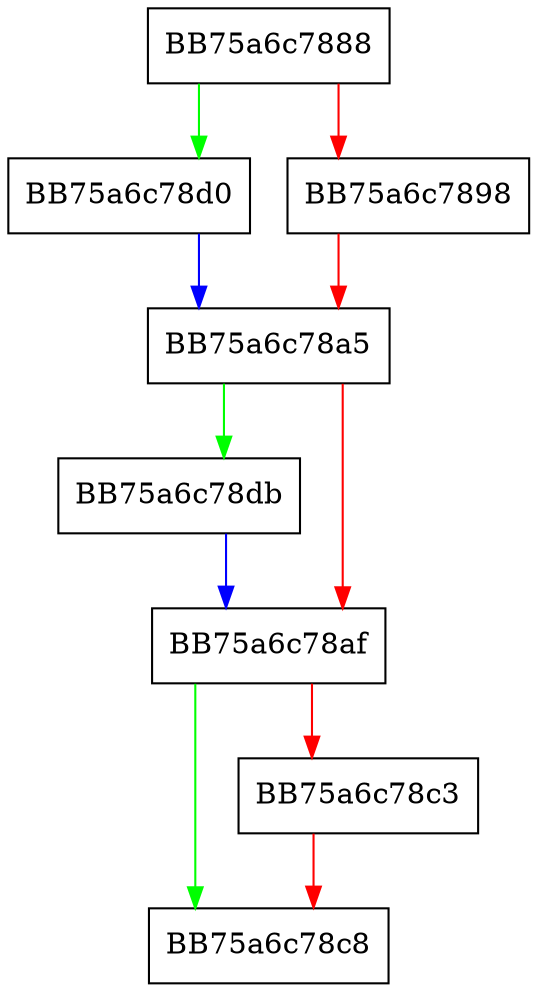 digraph IsDSSEnabled {
  node [shape="box"];
  graph [splines=ortho];
  BB75a6c7888 -> BB75a6c78d0 [color="green"];
  BB75a6c7888 -> BB75a6c7898 [color="red"];
  BB75a6c7898 -> BB75a6c78a5 [color="red"];
  BB75a6c78a5 -> BB75a6c78db [color="green"];
  BB75a6c78a5 -> BB75a6c78af [color="red"];
  BB75a6c78af -> BB75a6c78c8 [color="green"];
  BB75a6c78af -> BB75a6c78c3 [color="red"];
  BB75a6c78c3 -> BB75a6c78c8 [color="red"];
  BB75a6c78d0 -> BB75a6c78a5 [color="blue"];
  BB75a6c78db -> BB75a6c78af [color="blue"];
}